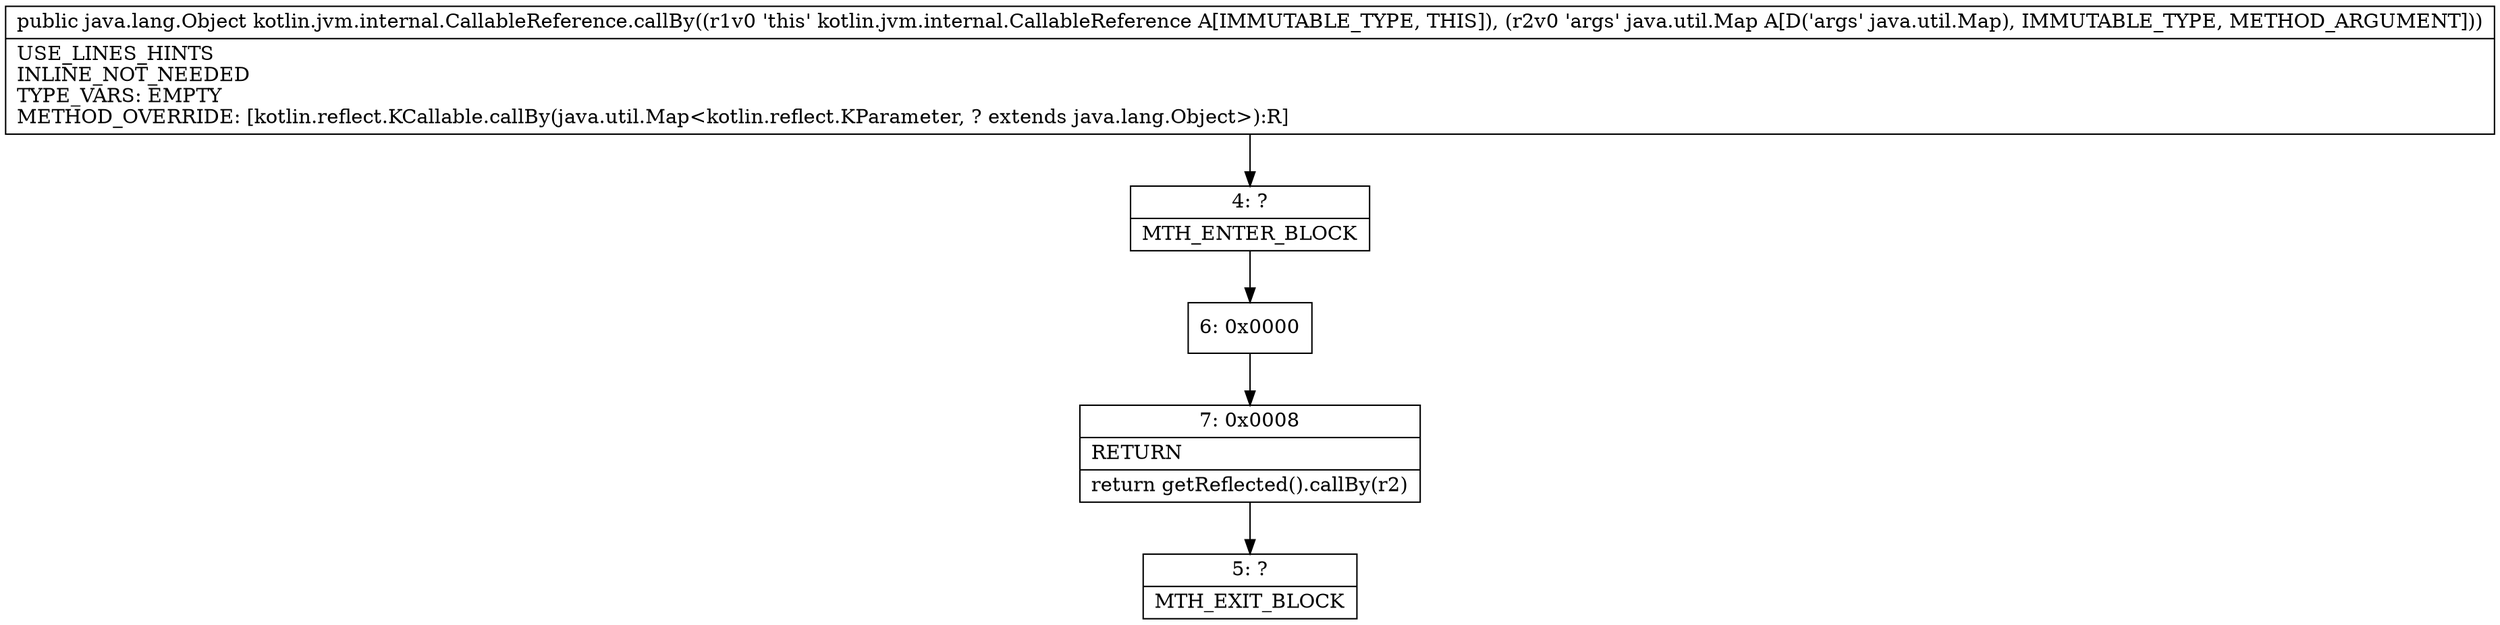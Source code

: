 digraph "CFG forkotlin.jvm.internal.CallableReference.callBy(Ljava\/util\/Map;)Ljava\/lang\/Object;" {
Node_4 [shape=record,label="{4\:\ ?|MTH_ENTER_BLOCK\l}"];
Node_6 [shape=record,label="{6\:\ 0x0000}"];
Node_7 [shape=record,label="{7\:\ 0x0008|RETURN\l|return getReflected().callBy(r2)\l}"];
Node_5 [shape=record,label="{5\:\ ?|MTH_EXIT_BLOCK\l}"];
MethodNode[shape=record,label="{public java.lang.Object kotlin.jvm.internal.CallableReference.callBy((r1v0 'this' kotlin.jvm.internal.CallableReference A[IMMUTABLE_TYPE, THIS]), (r2v0 'args' java.util.Map A[D('args' java.util.Map), IMMUTABLE_TYPE, METHOD_ARGUMENT]))  | USE_LINES_HINTS\lINLINE_NOT_NEEDED\lTYPE_VARS: EMPTY\lMETHOD_OVERRIDE: [kotlin.reflect.KCallable.callBy(java.util.Map\<kotlin.reflect.KParameter, ? extends java.lang.Object\>):R]\l}"];
MethodNode -> Node_4;Node_4 -> Node_6;
Node_6 -> Node_7;
Node_7 -> Node_5;
}

